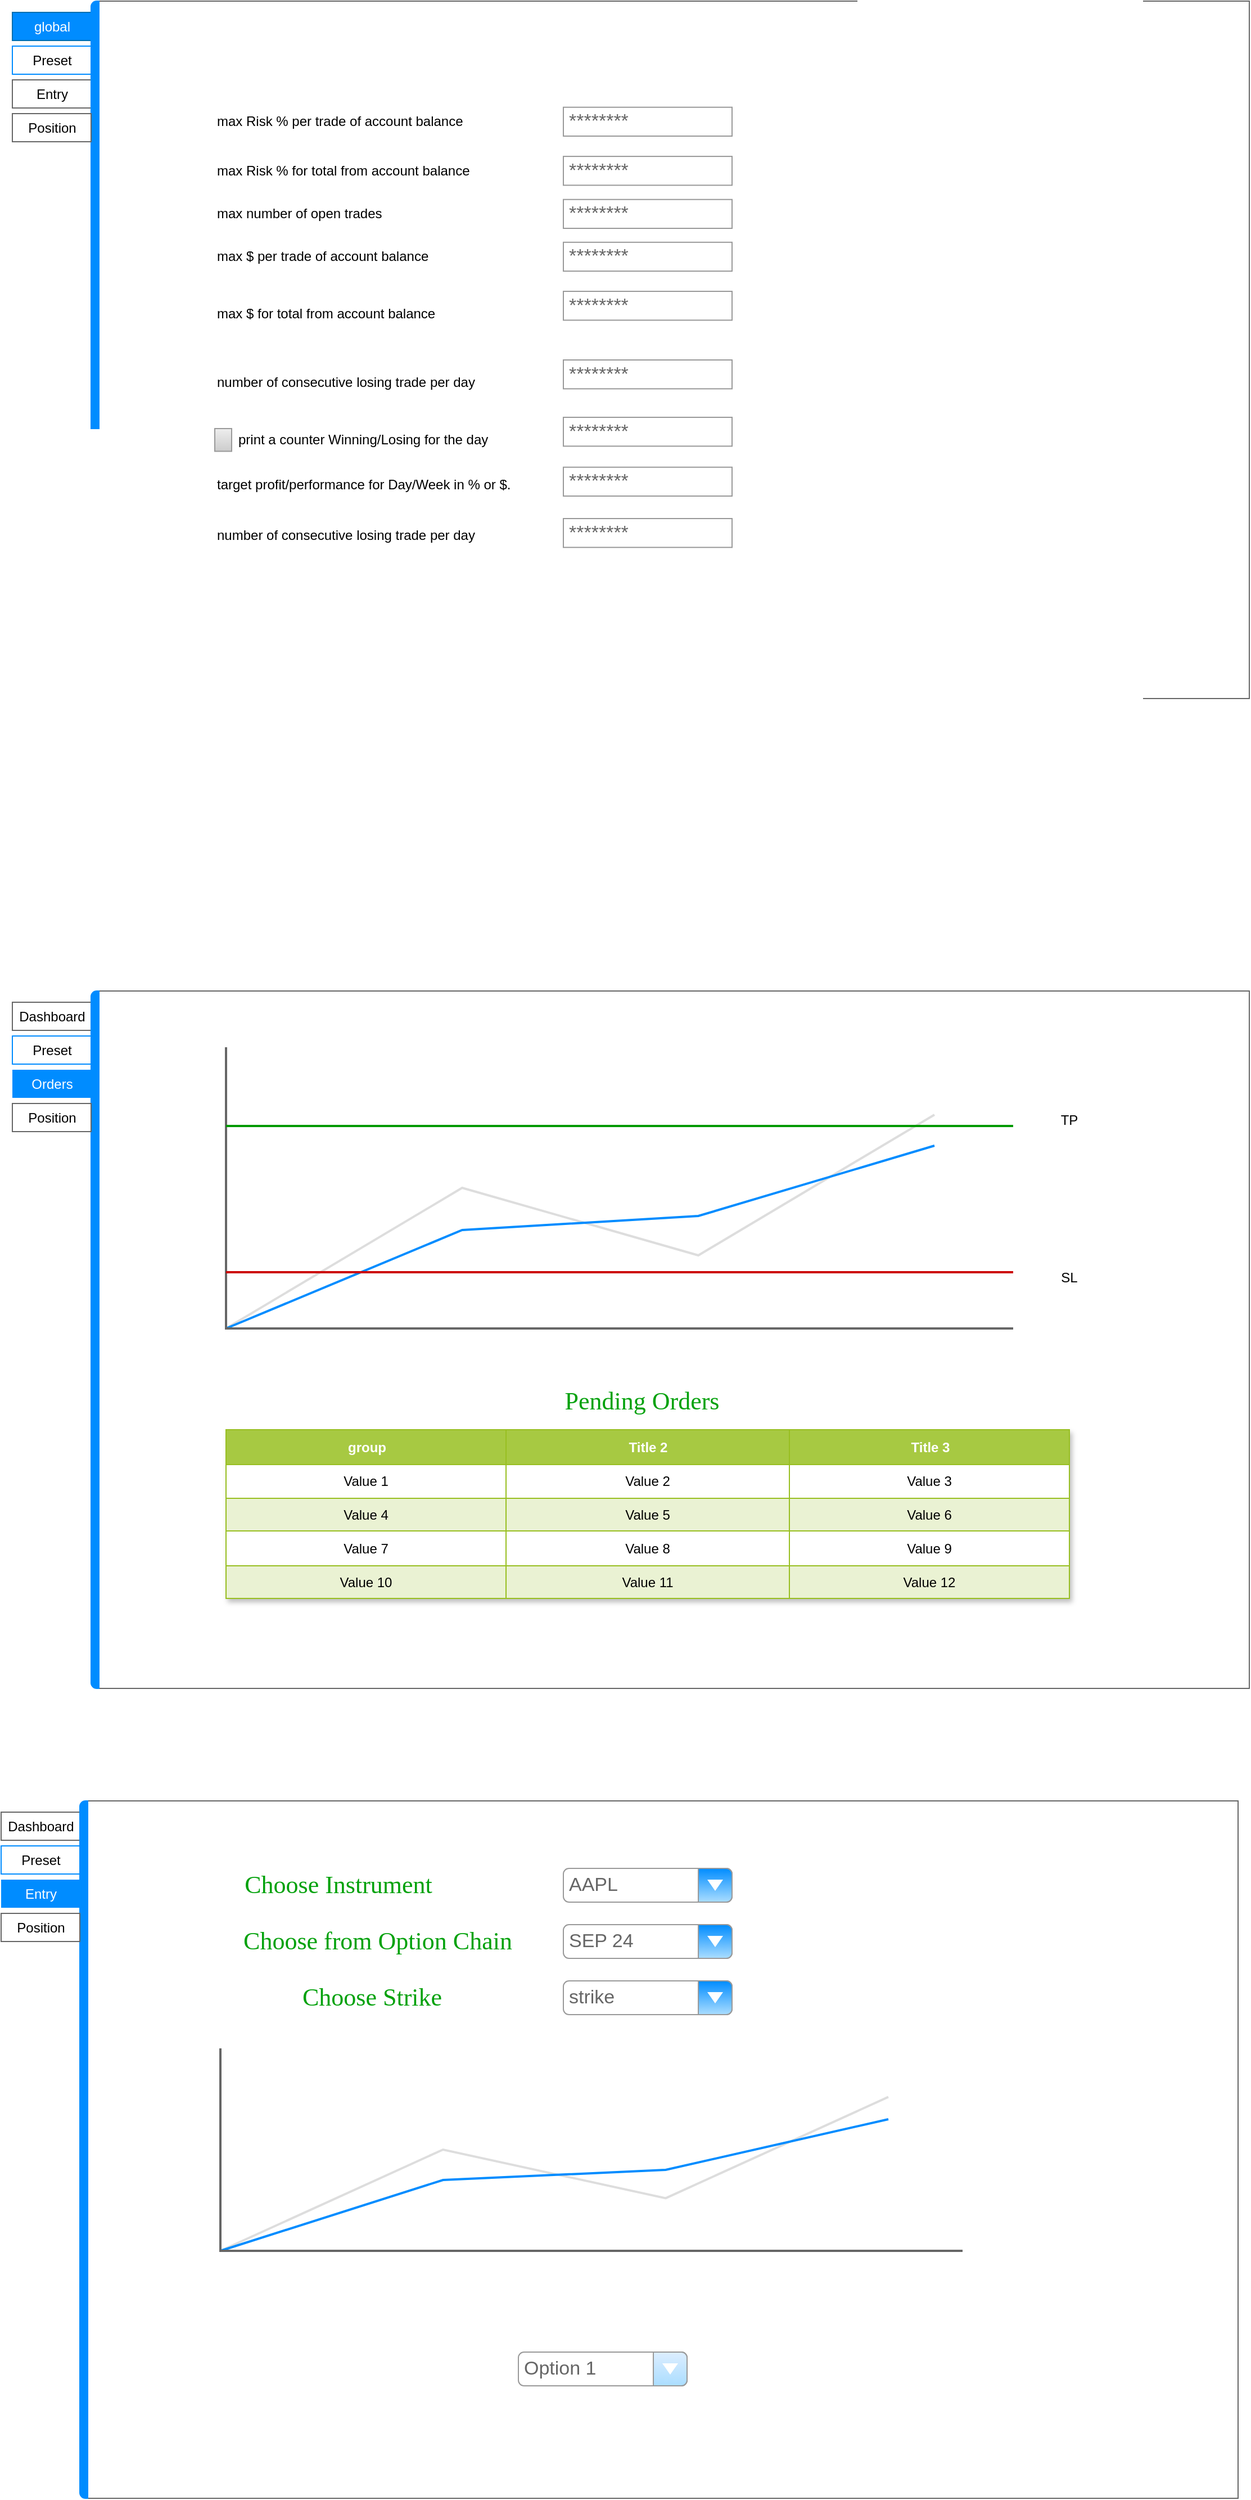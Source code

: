 <mxfile version="24.7.8">
  <diagram id="piDafpqhtRUU5qUU-vj8" name="Page-1">
    <mxGraphModel dx="1420" dy="766" grid="1" gridSize="10" guides="1" tooltips="1" connect="1" arrows="1" fold="1" page="1" pageScale="1" pageWidth="827" pageHeight="1169" math="0" shadow="0">
      <root>
        <mxCell id="0" />
        <mxCell id="1" parent="0" />
        <mxCell id="c5Jvyzz9uoEOo67B1SIw-1" value="" style="strokeWidth=1;shadow=0;dashed=0;align=center;html=1;shape=mxgraph.mockup.containers.marginRect2;rectMarginLeft=67;strokeColor=#666666;gradientColor=none;whiteSpace=wrap;labelBorderColor=none;" vertex="1" parent="1">
          <mxGeometry x="120" y="40" width="1090" height="620" as="geometry" />
        </mxCell>
        <mxCell id="c5Jvyzz9uoEOo67B1SIw-2" value="global" style="strokeColor=#006EAF;fillColor=#008CFF;strokeWidth=1;shadow=0;dashed=0;align=center;html=1;shape=mxgraph.mockup.containers.rrect;rSize=0;fontColor=#ffffff;" vertex="1" parent="c5Jvyzz9uoEOo67B1SIw-1">
          <mxGeometry width="70" height="25" relative="1" as="geometry">
            <mxPoint x="-10" y="10" as="offset" />
          </mxGeometry>
        </mxCell>
        <mxCell id="c5Jvyzz9uoEOo67B1SIw-3" value="Preset" style="strokeWidth=1;shadow=0;dashed=0;align=center;html=1;shape=mxgraph.mockup.containers.rrect;rSize=0;strokeColor=#008cff;fillColor=none;fontColor=default;" vertex="1" parent="c5Jvyzz9uoEOo67B1SIw-1">
          <mxGeometry width="70" height="25" relative="1" as="geometry">
            <mxPoint x="-10" y="40" as="offset" />
          </mxGeometry>
        </mxCell>
        <mxCell id="c5Jvyzz9uoEOo67B1SIw-4" value="Entry" style="strokeColor=inherit;fillColor=inherit;gradientColor=inherit;strokeWidth=1;shadow=0;dashed=0;align=center;html=1;shape=mxgraph.mockup.containers.rrect;rSize=0;" vertex="1" parent="c5Jvyzz9uoEOo67B1SIw-1">
          <mxGeometry width="70" height="25" relative="1" as="geometry">
            <mxPoint x="-10" y="70" as="offset" />
          </mxGeometry>
        </mxCell>
        <mxCell id="c5Jvyzz9uoEOo67B1SIw-5" value="" style="strokeWidth=1;shadow=0;dashed=0;align=center;html=1;shape=mxgraph.mockup.containers.leftButton;rSize=5;strokeColor=#008cff;fillColor=#008cff;resizeHeight=1;movable=0;deletable=0;" vertex="1" parent="c5Jvyzz9uoEOo67B1SIw-1">
          <mxGeometry width="7" height="620.0" relative="1" as="geometry">
            <mxPoint x="60" as="offset" />
          </mxGeometry>
        </mxCell>
        <mxCell id="c5Jvyzz9uoEOo67B1SIw-21" value="Position" style="strokeColor=inherit;fillColor=inherit;gradientColor=inherit;strokeWidth=1;shadow=0;dashed=0;align=center;html=1;shape=mxgraph.mockup.containers.rrect;rSize=0;" vertex="1" parent="c5Jvyzz9uoEOo67B1SIw-1">
          <mxGeometry width="70" height="25" relative="1" as="geometry">
            <mxPoint x="-10" y="100" as="offset" />
          </mxGeometry>
        </mxCell>
        <mxCell id="c5Jvyzz9uoEOo67B1SIw-46" value="max number of open trades" style="text;strokeColor=none;align=left;fillColor=none;html=1;verticalAlign=middle;whiteSpace=wrap;rounded=0;" vertex="1" parent="c5Jvyzz9uoEOo67B1SIw-1">
          <mxGeometry x="170" y="182" width="240" height="14.35" as="geometry" />
        </mxCell>
        <mxCell id="c5Jvyzz9uoEOo67B1SIw-56" value="max Risk % per trade of account balance" style="text;strokeColor=none;align=left;fillColor=none;html=1;verticalAlign=middle;whiteSpace=wrap;rounded=0;" vertex="1" parent="c5Jvyzz9uoEOo67B1SIw-1">
          <mxGeometry x="170" y="94.35" width="240" height="25.65" as="geometry" />
        </mxCell>
        <mxCell id="c5Jvyzz9uoEOo67B1SIw-57" value="********" style="strokeWidth=1;shadow=0;dashed=0;align=center;html=1;shape=mxgraph.mockup.forms.pwField;strokeColor=#999999;mainText=;align=left;fontColor=#666666;fontSize=17;spacingLeft=3;" vertex="1" parent="c5Jvyzz9uoEOo67B1SIw-1">
          <mxGeometry x="480" y="94.35" width="150" height="25.65" as="geometry" />
        </mxCell>
        <mxCell id="c5Jvyzz9uoEOo67B1SIw-58" value="max Risk % for total from account balance" style="text;strokeColor=none;align=left;fillColor=none;html=1;verticalAlign=middle;whiteSpace=wrap;rounded=0;" vertex="1" parent="c5Jvyzz9uoEOo67B1SIw-1">
          <mxGeometry x="170" y="140" width="240" height="21.74" as="geometry" />
        </mxCell>
        <mxCell id="c5Jvyzz9uoEOo67B1SIw-62" value="max $ per trade of account balance" style="text;strokeColor=none;align=left;fillColor=none;html=1;verticalAlign=middle;whiteSpace=wrap;rounded=0;" vertex="1" parent="c5Jvyzz9uoEOo67B1SIw-1">
          <mxGeometry x="170" y="217" width="240" height="20.43" as="geometry" />
        </mxCell>
        <mxCell id="c5Jvyzz9uoEOo67B1SIw-64" value="max $ for total from account balance" style="text;strokeColor=none;align=left;fillColor=none;html=1;verticalAlign=middle;whiteSpace=wrap;rounded=0;" vertex="1" parent="c5Jvyzz9uoEOo67B1SIw-1">
          <mxGeometry x="170" y="258" width="240" height="40.435" as="geometry" />
        </mxCell>
        <mxCell id="c5Jvyzz9uoEOo67B1SIw-66" value="print a counter Winning/Losing for the day" style="strokeWidth=1;shadow=0;dashed=0;align=left;html=1;shape=mxgraph.mockup.forms.rrect;rSize=0;fillColor=#eeeeee;strokeColor=#999999;gradientColor=#cccccc;align=left;spacingLeft=4;labelPosition=right;" vertex="1" parent="c5Jvyzz9uoEOo67B1SIw-1">
          <mxGeometry x="170" y="380" width="15" height="20.217" as="geometry" />
        </mxCell>
        <mxCell id="c5Jvyzz9uoEOo67B1SIw-67" value="number of consecutive losing trade per day" style="text;strokeColor=none;align=left;fillColor=none;html=1;verticalAlign=middle;whiteSpace=wrap;rounded=0;" vertex="1" parent="c5Jvyzz9uoEOo67B1SIw-1">
          <mxGeometry x="170" y="319" width="240" height="40.435" as="geometry" />
        </mxCell>
        <mxCell id="c5Jvyzz9uoEOo67B1SIw-88" value="target profit/performance for Day/Week in % or $.&amp;nbsp;" style="text;strokeColor=none;align=left;fillColor=none;html=1;verticalAlign=middle;whiteSpace=wrap;rounded=0;" vertex="1" parent="c5Jvyzz9uoEOo67B1SIw-1">
          <mxGeometry x="170" y="420" width="290" height="20" as="geometry" />
        </mxCell>
        <mxCell id="c5Jvyzz9uoEOo67B1SIw-93" value="********" style="strokeWidth=1;shadow=0;dashed=0;align=center;html=1;shape=mxgraph.mockup.forms.pwField;strokeColor=#999999;mainText=;align=left;fontColor=#666666;fontSize=17;spacingLeft=3;" vertex="1" parent="c5Jvyzz9uoEOo67B1SIw-1">
          <mxGeometry x="480" y="138.04" width="150" height="25.65" as="geometry" />
        </mxCell>
        <mxCell id="c5Jvyzz9uoEOo67B1SIw-94" value="********" style="strokeWidth=1;shadow=0;dashed=0;align=center;html=1;shape=mxgraph.mockup.forms.pwField;strokeColor=#999999;mainText=;align=left;fontColor=#666666;fontSize=17;spacingLeft=3;" vertex="1" parent="c5Jvyzz9uoEOo67B1SIw-1">
          <mxGeometry x="480" y="176.35" width="150" height="25.65" as="geometry" />
        </mxCell>
        <mxCell id="c5Jvyzz9uoEOo67B1SIw-95" value="********" style="strokeWidth=1;shadow=0;dashed=0;align=center;html=1;shape=mxgraph.mockup.forms.pwField;strokeColor=#999999;mainText=;align=left;fontColor=#666666;fontSize=17;spacingLeft=3;" vertex="1" parent="c5Jvyzz9uoEOo67B1SIw-1">
          <mxGeometry x="480" y="214.39" width="150" height="25.65" as="geometry" />
        </mxCell>
        <mxCell id="c5Jvyzz9uoEOo67B1SIw-96" value="********" style="strokeWidth=1;shadow=0;dashed=0;align=center;html=1;shape=mxgraph.mockup.forms.pwField;strokeColor=#999999;mainText=;align=left;fontColor=#666666;fontSize=17;spacingLeft=3;" vertex="1" parent="c5Jvyzz9uoEOo67B1SIw-1">
          <mxGeometry x="480" y="258" width="150" height="25.65" as="geometry" />
        </mxCell>
        <mxCell id="c5Jvyzz9uoEOo67B1SIw-97" value="********" style="strokeWidth=1;shadow=0;dashed=0;align=center;html=1;shape=mxgraph.mockup.forms.pwField;strokeColor=#999999;mainText=;align=left;fontColor=#666666;fontSize=17;spacingLeft=3;" vertex="1" parent="c5Jvyzz9uoEOo67B1SIw-1">
          <mxGeometry x="480" y="319" width="150" height="25.65" as="geometry" />
        </mxCell>
        <mxCell id="c5Jvyzz9uoEOo67B1SIw-98" value="********" style="strokeWidth=1;shadow=0;dashed=0;align=center;html=1;shape=mxgraph.mockup.forms.pwField;strokeColor=#999999;mainText=;align=left;fontColor=#666666;fontSize=17;spacingLeft=3;" vertex="1" parent="c5Jvyzz9uoEOo67B1SIw-1">
          <mxGeometry x="480" y="370" width="150" height="25.65" as="geometry" />
        </mxCell>
        <mxCell id="c5Jvyzz9uoEOo67B1SIw-99" value="********" style="strokeWidth=1;shadow=0;dashed=0;align=center;html=1;shape=mxgraph.mockup.forms.pwField;strokeColor=#999999;mainText=;align=left;fontColor=#666666;fontSize=17;spacingLeft=3;" vertex="1" parent="c5Jvyzz9uoEOo67B1SIw-1">
          <mxGeometry x="480" y="414.35" width="150" height="25.65" as="geometry" />
        </mxCell>
        <mxCell id="c5Jvyzz9uoEOo67B1SIw-100" value="********" style="strokeWidth=1;shadow=0;dashed=0;align=center;html=1;shape=mxgraph.mockup.forms.pwField;strokeColor=#999999;mainText=;align=left;fontColor=#666666;fontSize=17;spacingLeft=3;" vertex="1" parent="c5Jvyzz9uoEOo67B1SIw-1">
          <mxGeometry x="480" y="460" width="150" height="25.65" as="geometry" />
        </mxCell>
        <mxCell id="c5Jvyzz9uoEOo67B1SIw-91" value="number of consecutive losing trade per day" style="text;strokeColor=none;align=left;fillColor=none;html=1;verticalAlign=middle;whiteSpace=wrap;rounded=0;" vertex="1" parent="1">
          <mxGeometry x="290" y="500.43" width="240" height="29.57" as="geometry" />
        </mxCell>
        <mxCell id="c5Jvyzz9uoEOo67B1SIw-101" value="" style="strokeWidth=1;shadow=0;dashed=0;align=center;html=1;shape=mxgraph.mockup.containers.marginRect2;rectMarginLeft=67;strokeColor=#666666;gradientColor=none;whiteSpace=wrap;labelBorderColor=none;" vertex="1" parent="1">
          <mxGeometry x="120" y="920" width="1090" height="620" as="geometry" />
        </mxCell>
        <mxCell id="c5Jvyzz9uoEOo67B1SIw-102" value="Dashboard" style="strokeColor=inherit;fillColor=inherit;gradientColor=inherit;strokeWidth=1;shadow=0;dashed=0;align=center;html=1;shape=mxgraph.mockup.containers.rrect;rSize=0;" vertex="1" parent="c5Jvyzz9uoEOo67B1SIw-101">
          <mxGeometry width="70" height="25" relative="1" as="geometry">
            <mxPoint x="-10" y="10" as="offset" />
          </mxGeometry>
        </mxCell>
        <mxCell id="c5Jvyzz9uoEOo67B1SIw-103" value="Preset" style="strokeWidth=1;shadow=0;dashed=0;align=center;html=1;shape=mxgraph.mockup.containers.rrect;rSize=0;strokeColor=#008cff;fillColor=#FFFFFF;fontColor=#000000;" vertex="1" parent="c5Jvyzz9uoEOo67B1SIw-101">
          <mxGeometry width="70" height="25" relative="1" as="geometry">
            <mxPoint x="-10" y="40" as="offset" />
          </mxGeometry>
        </mxCell>
        <mxCell id="c5Jvyzz9uoEOo67B1SIw-104" value="Orders" style="strokeColor=none;fillColor=#008CFF;strokeWidth=1;shadow=0;dashed=0;align=center;html=1;shape=mxgraph.mockup.containers.rrect;rSize=0;labelBackgroundColor=none;fontColor=#ffffff;" vertex="1" parent="c5Jvyzz9uoEOo67B1SIw-101">
          <mxGeometry width="70" height="25" relative="1" as="geometry">
            <mxPoint x="-10" y="70" as="offset" />
          </mxGeometry>
        </mxCell>
        <mxCell id="c5Jvyzz9uoEOo67B1SIw-105" value="" style="strokeWidth=1;shadow=0;dashed=0;align=center;html=1;shape=mxgraph.mockup.containers.leftButton;rSize=5;strokeColor=#008cff;fillColor=#008cff;resizeHeight=1;movable=0;deletable=0;" vertex="1" parent="c5Jvyzz9uoEOo67B1SIw-101">
          <mxGeometry width="7" height="620.0" relative="1" as="geometry">
            <mxPoint x="60" as="offset" />
          </mxGeometry>
        </mxCell>
        <mxCell id="c5Jvyzz9uoEOo67B1SIw-106" value="Position" style="strokeColor=inherit;fillColor=inherit;gradientColor=inherit;strokeWidth=1;shadow=0;dashed=0;align=center;html=1;shape=mxgraph.mockup.containers.rrect;rSize=0;" vertex="1" parent="c5Jvyzz9uoEOo67B1SIw-101">
          <mxGeometry width="70" height="25" relative="1" as="geometry">
            <mxPoint x="-10" y="100" as="offset" />
          </mxGeometry>
        </mxCell>
        <mxCell id="c5Jvyzz9uoEOo67B1SIw-147" value="" style="verticalLabelPosition=bottom;shadow=0;dashed=0;align=center;html=1;verticalAlign=top;strokeWidth=1;shape=mxgraph.mockup.graphics.lineChart;strokeColor=none;strokeColor2=#666666;strokeColor3=#008cff;strokeColor4=#dddddd;" vertex="1" parent="c5Jvyzz9uoEOo67B1SIw-101">
          <mxGeometry x="180" y="50" width="700" height="250" as="geometry" />
        </mxCell>
        <mxCell id="c5Jvyzz9uoEOo67B1SIw-148" value="" style="verticalLabelPosition=bottom;shadow=0;dashed=0;align=center;html=1;verticalAlign=top;strokeWidth=2;shape=mxgraph.mockup.markup.line;strokeColor=#009900;" vertex="1" parent="c5Jvyzz9uoEOo67B1SIw-101">
          <mxGeometry x="180" y="110" width="700" height="20" as="geometry" />
        </mxCell>
        <mxCell id="c5Jvyzz9uoEOo67B1SIw-149" value="" style="verticalLabelPosition=bottom;shadow=0;dashed=0;align=center;html=1;verticalAlign=top;strokeWidth=2;shape=mxgraph.mockup.markup.line;strokeColor=#CC0000;" vertex="1" parent="c5Jvyzz9uoEOo67B1SIw-101">
          <mxGeometry x="180" y="240" width="700" height="20" as="geometry" />
        </mxCell>
        <mxCell id="c5Jvyzz9uoEOo67B1SIw-151" value="TP" style="text;strokeColor=none;align=center;fillColor=none;html=1;verticalAlign=middle;whiteSpace=wrap;rounded=0;" vertex="1" parent="c5Jvyzz9uoEOo67B1SIw-101">
          <mxGeometry x="900" y="100" width="60" height="30" as="geometry" />
        </mxCell>
        <mxCell id="c5Jvyzz9uoEOo67B1SIw-152" value="SL" style="text;strokeColor=none;align=center;fillColor=none;html=1;verticalAlign=middle;whiteSpace=wrap;rounded=0;" vertex="1" parent="c5Jvyzz9uoEOo67B1SIw-101">
          <mxGeometry x="900" y="240" width="60" height="30" as="geometry" />
        </mxCell>
        <mxCell id="c5Jvyzz9uoEOo67B1SIw-174" value="Pending Orders" style="text;strokeColor=none;align=center;fillColor=none;html=1;verticalAlign=middle;whiteSpace=wrap;rounded=0;fontColor=#00A10A;fontFamily=Comic Sans MS;fontSize=22;" vertex="1" parent="c5Jvyzz9uoEOo67B1SIw-101">
          <mxGeometry x="180" y="350" width="740" height="30" as="geometry" />
        </mxCell>
        <mxCell id="c5Jvyzz9uoEOo67B1SIw-153" value="Assets" style="childLayout=tableLayout;recursiveResize=0;strokeColor=#98bf21;fillColor=#A7C942;shadow=1;" vertex="1" parent="1">
          <mxGeometry x="300" y="1310" width="750" height="150" as="geometry" />
        </mxCell>
        <mxCell id="c5Jvyzz9uoEOo67B1SIw-154" style="shape=tableRow;horizontal=0;startSize=0;swimlaneHead=0;swimlaneBody=0;top=0;left=0;bottom=0;right=0;dropTarget=0;collapsible=0;recursiveResize=0;expand=0;fontStyle=0;strokeColor=inherit;fillColor=#ffffff;" vertex="1" parent="c5Jvyzz9uoEOo67B1SIw-153">
          <mxGeometry width="750" height="31" as="geometry" />
        </mxCell>
        <mxCell id="c5Jvyzz9uoEOo67B1SIw-155" value="group" style="connectable=0;recursiveResize=0;strokeColor=inherit;fillColor=#A7C942;align=center;fontStyle=1;fontColor=#FFFFFF;html=1;" vertex="1" parent="c5Jvyzz9uoEOo67B1SIw-154">
          <mxGeometry width="249" height="31" as="geometry">
            <mxRectangle width="249" height="31" as="alternateBounds" />
          </mxGeometry>
        </mxCell>
        <mxCell id="c5Jvyzz9uoEOo67B1SIw-156" value="Title 2" style="connectable=0;recursiveResize=0;strokeColor=inherit;fillColor=#A7C942;align=center;fontStyle=1;fontColor=#FFFFFF;html=1;" vertex="1" parent="c5Jvyzz9uoEOo67B1SIw-154">
          <mxGeometry x="249" width="252" height="31" as="geometry">
            <mxRectangle width="252" height="31" as="alternateBounds" />
          </mxGeometry>
        </mxCell>
        <mxCell id="c5Jvyzz9uoEOo67B1SIw-157" value="Title 3" style="connectable=0;recursiveResize=0;strokeColor=inherit;fillColor=#A7C942;align=center;fontStyle=1;fontColor=#FFFFFF;html=1;" vertex="1" parent="c5Jvyzz9uoEOo67B1SIw-154">
          <mxGeometry x="501" width="249" height="31" as="geometry">
            <mxRectangle width="249" height="31" as="alternateBounds" />
          </mxGeometry>
        </mxCell>
        <mxCell id="c5Jvyzz9uoEOo67B1SIw-158" value="" style="shape=tableRow;horizontal=0;startSize=0;swimlaneHead=0;swimlaneBody=0;top=0;left=0;bottom=0;right=0;dropTarget=0;collapsible=0;recursiveResize=0;expand=0;fontStyle=0;strokeColor=inherit;fillColor=#ffffff;" vertex="1" parent="c5Jvyzz9uoEOo67B1SIw-153">
          <mxGeometry y="31" width="750" height="30" as="geometry" />
        </mxCell>
        <mxCell id="c5Jvyzz9uoEOo67B1SIw-159" value="Value 1" style="connectable=0;recursiveResize=0;strokeColor=inherit;fillColor=inherit;align=center;whiteSpace=wrap;html=1;" vertex="1" parent="c5Jvyzz9uoEOo67B1SIw-158">
          <mxGeometry width="249" height="30" as="geometry">
            <mxRectangle width="249" height="30" as="alternateBounds" />
          </mxGeometry>
        </mxCell>
        <mxCell id="c5Jvyzz9uoEOo67B1SIw-160" value="Value 2" style="connectable=0;recursiveResize=0;strokeColor=inherit;fillColor=inherit;align=center;whiteSpace=wrap;html=1;" vertex="1" parent="c5Jvyzz9uoEOo67B1SIw-158">
          <mxGeometry x="249" width="252" height="30" as="geometry">
            <mxRectangle width="252" height="30" as="alternateBounds" />
          </mxGeometry>
        </mxCell>
        <mxCell id="c5Jvyzz9uoEOo67B1SIw-161" value="Value 3" style="connectable=0;recursiveResize=0;strokeColor=inherit;fillColor=inherit;align=center;whiteSpace=wrap;html=1;" vertex="1" parent="c5Jvyzz9uoEOo67B1SIw-158">
          <mxGeometry x="501" width="249" height="30" as="geometry">
            <mxRectangle width="249" height="30" as="alternateBounds" />
          </mxGeometry>
        </mxCell>
        <mxCell id="c5Jvyzz9uoEOo67B1SIw-162" value="" style="shape=tableRow;horizontal=0;startSize=0;swimlaneHead=0;swimlaneBody=0;top=0;left=0;bottom=0;right=0;dropTarget=0;collapsible=0;recursiveResize=0;expand=0;fontStyle=1;strokeColor=inherit;fillColor=#EAF2D3;" vertex="1" parent="c5Jvyzz9uoEOo67B1SIw-153">
          <mxGeometry y="61" width="750" height="29" as="geometry" />
        </mxCell>
        <mxCell id="c5Jvyzz9uoEOo67B1SIw-163" value="Value 4" style="connectable=0;recursiveResize=0;strokeColor=inherit;fillColor=inherit;whiteSpace=wrap;html=1;" vertex="1" parent="c5Jvyzz9uoEOo67B1SIw-162">
          <mxGeometry width="249" height="29" as="geometry">
            <mxRectangle width="249" height="29" as="alternateBounds" />
          </mxGeometry>
        </mxCell>
        <mxCell id="c5Jvyzz9uoEOo67B1SIw-164" value="Value 5" style="connectable=0;recursiveResize=0;strokeColor=inherit;fillColor=inherit;whiteSpace=wrap;html=1;" vertex="1" parent="c5Jvyzz9uoEOo67B1SIw-162">
          <mxGeometry x="249" width="252" height="29" as="geometry">
            <mxRectangle width="252" height="29" as="alternateBounds" />
          </mxGeometry>
        </mxCell>
        <mxCell id="c5Jvyzz9uoEOo67B1SIw-165" value="Value 6" style="connectable=0;recursiveResize=0;strokeColor=inherit;fillColor=inherit;whiteSpace=wrap;html=1;" vertex="1" parent="c5Jvyzz9uoEOo67B1SIw-162">
          <mxGeometry x="501" width="249" height="29" as="geometry">
            <mxRectangle width="249" height="29" as="alternateBounds" />
          </mxGeometry>
        </mxCell>
        <mxCell id="c5Jvyzz9uoEOo67B1SIw-166" value="" style="shape=tableRow;horizontal=0;startSize=0;swimlaneHead=0;swimlaneBody=0;top=0;left=0;bottom=0;right=0;dropTarget=0;collapsible=0;recursiveResize=0;expand=0;fontStyle=0;strokeColor=inherit;fillColor=#ffffff;" vertex="1" parent="c5Jvyzz9uoEOo67B1SIw-153">
          <mxGeometry y="90" width="750" height="31" as="geometry" />
        </mxCell>
        <mxCell id="c5Jvyzz9uoEOo67B1SIw-167" value="Value 7" style="connectable=0;recursiveResize=0;strokeColor=inherit;fillColor=inherit;fontStyle=0;align=center;whiteSpace=wrap;html=1;" vertex="1" parent="c5Jvyzz9uoEOo67B1SIw-166">
          <mxGeometry width="249" height="31" as="geometry">
            <mxRectangle width="249" height="31" as="alternateBounds" />
          </mxGeometry>
        </mxCell>
        <mxCell id="c5Jvyzz9uoEOo67B1SIw-168" value="Value 8" style="connectable=0;recursiveResize=0;strokeColor=inherit;fillColor=inherit;fontStyle=0;align=center;whiteSpace=wrap;html=1;" vertex="1" parent="c5Jvyzz9uoEOo67B1SIw-166">
          <mxGeometry x="249" width="252" height="31" as="geometry">
            <mxRectangle width="252" height="31" as="alternateBounds" />
          </mxGeometry>
        </mxCell>
        <mxCell id="c5Jvyzz9uoEOo67B1SIw-169" value="Value 9" style="connectable=0;recursiveResize=0;strokeColor=inherit;fillColor=inherit;fontStyle=0;align=center;whiteSpace=wrap;html=1;" vertex="1" parent="c5Jvyzz9uoEOo67B1SIw-166">
          <mxGeometry x="501" width="249" height="31" as="geometry">
            <mxRectangle width="249" height="31" as="alternateBounds" />
          </mxGeometry>
        </mxCell>
        <mxCell id="c5Jvyzz9uoEOo67B1SIw-170" value="" style="shape=tableRow;horizontal=0;startSize=0;swimlaneHead=0;swimlaneBody=0;top=0;left=0;bottom=0;right=0;dropTarget=0;collapsible=0;recursiveResize=0;expand=0;fontStyle=1;strokeColor=inherit;fillColor=#EAF2D3;" vertex="1" parent="c5Jvyzz9uoEOo67B1SIw-153">
          <mxGeometry y="121" width="750" height="29" as="geometry" />
        </mxCell>
        <mxCell id="c5Jvyzz9uoEOo67B1SIw-171" value="Value 10" style="connectable=0;recursiveResize=0;strokeColor=inherit;fillColor=inherit;whiteSpace=wrap;html=1;" vertex="1" parent="c5Jvyzz9uoEOo67B1SIw-170">
          <mxGeometry width="249" height="29" as="geometry">
            <mxRectangle width="249" height="29" as="alternateBounds" />
          </mxGeometry>
        </mxCell>
        <mxCell id="c5Jvyzz9uoEOo67B1SIw-172" value="Value 11" style="connectable=0;recursiveResize=0;strokeColor=inherit;fillColor=inherit;whiteSpace=wrap;html=1;" vertex="1" parent="c5Jvyzz9uoEOo67B1SIw-170">
          <mxGeometry x="249" width="252" height="29" as="geometry">
            <mxRectangle width="252" height="29" as="alternateBounds" />
          </mxGeometry>
        </mxCell>
        <mxCell id="c5Jvyzz9uoEOo67B1SIw-173" value="Value 12" style="connectable=0;recursiveResize=0;strokeColor=inherit;fillColor=inherit;whiteSpace=wrap;html=1;" vertex="1" parent="c5Jvyzz9uoEOo67B1SIw-170">
          <mxGeometry x="501" width="249" height="29" as="geometry">
            <mxRectangle width="249" height="29" as="alternateBounds" />
          </mxGeometry>
        </mxCell>
        <mxCell id="c5Jvyzz9uoEOo67B1SIw-175" value="" style="strokeWidth=1;shadow=0;dashed=0;align=center;html=1;shape=mxgraph.mockup.containers.marginRect2;rectMarginLeft=67;strokeColor=#666666;gradientColor=none;whiteSpace=wrap;labelBorderColor=none;" vertex="1" parent="1">
          <mxGeometry x="110" y="1640" width="1090" height="620" as="geometry" />
        </mxCell>
        <mxCell id="c5Jvyzz9uoEOo67B1SIw-176" value="Dashboard" style="strokeColor=inherit;fillColor=inherit;gradientColor=inherit;strokeWidth=1;shadow=0;dashed=0;align=center;html=1;shape=mxgraph.mockup.containers.rrect;rSize=0;" vertex="1" parent="c5Jvyzz9uoEOo67B1SIw-175">
          <mxGeometry width="70" height="25" relative="1" as="geometry">
            <mxPoint x="-10" y="10" as="offset" />
          </mxGeometry>
        </mxCell>
        <mxCell id="c5Jvyzz9uoEOo67B1SIw-177" value="Preset" style="strokeWidth=1;shadow=0;dashed=0;align=center;html=1;shape=mxgraph.mockup.containers.rrect;rSize=0;strokeColor=#008cff;fillColor=#FFFFFF;fontColor=#000000;" vertex="1" parent="c5Jvyzz9uoEOo67B1SIw-175">
          <mxGeometry width="70" height="25" relative="1" as="geometry">
            <mxPoint x="-10" y="40" as="offset" />
          </mxGeometry>
        </mxCell>
        <mxCell id="c5Jvyzz9uoEOo67B1SIw-178" value="Entry" style="strokeColor=none;fillColor=#008CFF;strokeWidth=1;shadow=0;dashed=0;align=center;html=1;shape=mxgraph.mockup.containers.rrect;rSize=0;labelBackgroundColor=none;fontColor=#ffffff;" vertex="1" parent="c5Jvyzz9uoEOo67B1SIw-175">
          <mxGeometry width="70" height="25" relative="1" as="geometry">
            <mxPoint x="-10" y="70" as="offset" />
          </mxGeometry>
        </mxCell>
        <mxCell id="c5Jvyzz9uoEOo67B1SIw-179" value="" style="strokeWidth=1;shadow=0;dashed=0;align=center;html=1;shape=mxgraph.mockup.containers.leftButton;rSize=5;strokeColor=#008cff;fillColor=#008cff;resizeHeight=1;movable=0;deletable=0;" vertex="1" parent="c5Jvyzz9uoEOo67B1SIw-175">
          <mxGeometry width="7" height="620.0" relative="1" as="geometry">
            <mxPoint x="60" as="offset" />
          </mxGeometry>
        </mxCell>
        <mxCell id="c5Jvyzz9uoEOo67B1SIw-180" value="Position" style="strokeColor=inherit;fillColor=inherit;gradientColor=inherit;strokeWidth=1;shadow=0;dashed=0;align=center;html=1;shape=mxgraph.mockup.containers.rrect;rSize=0;" vertex="1" parent="c5Jvyzz9uoEOo67B1SIw-175">
          <mxGeometry width="70" height="25" relative="1" as="geometry">
            <mxPoint x="-10" y="100" as="offset" />
          </mxGeometry>
        </mxCell>
        <mxCell id="c5Jvyzz9uoEOo67B1SIw-181" value="" style="verticalLabelPosition=bottom;shadow=0;dashed=0;align=center;html=1;verticalAlign=top;strokeWidth=1;shape=mxgraph.mockup.graphics.lineChart;strokeColor=none;strokeColor2=#666666;strokeColor3=#008cff;strokeColor4=#dddddd;" vertex="1" parent="c5Jvyzz9uoEOo67B1SIw-175">
          <mxGeometry x="185" y="220" width="660" height="180" as="geometry" />
        </mxCell>
        <mxCell id="c5Jvyzz9uoEOo67B1SIw-187" value="Choose Instrument" style="text;strokeColor=none;align=center;fillColor=none;html=1;verticalAlign=middle;whiteSpace=wrap;rounded=0;fontColor=#00A10A;fontFamily=Comic Sans MS;fontSize=22;" vertex="1" parent="c5Jvyzz9uoEOo67B1SIw-175">
          <mxGeometry x="180" y="60" width="220" height="30" as="geometry" />
        </mxCell>
        <mxCell id="c5Jvyzz9uoEOo67B1SIw-188" value="AAPL" style="strokeWidth=1;shadow=0;dashed=0;align=center;html=1;shape=mxgraph.mockup.forms.comboBox;strokeColor=#999999;fillColor=#008CFF;align=left;fillColor2=#aaddff;mainText=;fontColor=#666666;fontSize=17;spacingLeft=3;" vertex="1" parent="c5Jvyzz9uoEOo67B1SIw-175">
          <mxGeometry x="490" y="60" width="150" height="30" as="geometry" />
        </mxCell>
        <mxCell id="c5Jvyzz9uoEOo67B1SIw-189" value="Choose from Option Chain" style="text;strokeColor=none;align=center;fillColor=none;html=1;verticalAlign=middle;whiteSpace=wrap;rounded=0;fontColor=#00A10A;fontFamily=Comic Sans MS;fontSize=22;" vertex="1" parent="c5Jvyzz9uoEOo67B1SIw-175">
          <mxGeometry x="185" y="110" width="280" height="30" as="geometry" />
        </mxCell>
        <mxCell id="c5Jvyzz9uoEOo67B1SIw-190" value="SEP 24" style="strokeWidth=1;shadow=0;dashed=0;align=center;html=1;shape=mxgraph.mockup.forms.comboBox;strokeColor=#999999;fillColor=#008CFF;align=left;fillColor2=#aaddff;mainText=;fontColor=#666666;fontSize=17;spacingLeft=3;" vertex="1" parent="c5Jvyzz9uoEOo67B1SIw-175">
          <mxGeometry x="490" y="110" width="150" height="30" as="geometry" />
        </mxCell>
        <mxCell id="c5Jvyzz9uoEOo67B1SIw-191" value="Choose Strike" style="text;strokeColor=none;align=center;fillColor=none;html=1;verticalAlign=middle;whiteSpace=wrap;rounded=0;fontColor=#00A10A;fontFamily=Comic Sans MS;fontSize=22;" vertex="1" parent="c5Jvyzz9uoEOo67B1SIw-175">
          <mxGeometry x="180" y="160" width="280" height="30" as="geometry" />
        </mxCell>
        <mxCell id="c5Jvyzz9uoEOo67B1SIw-192" value="strike" style="strokeWidth=1;shadow=0;dashed=0;align=center;html=1;shape=mxgraph.mockup.forms.comboBox;strokeColor=#999999;fillColor=#008CFF;align=left;fillColor2=#aaddff;mainText=;fontColor=#666666;fontSize=17;spacingLeft=3;" vertex="1" parent="c5Jvyzz9uoEOo67B1SIw-175">
          <mxGeometry x="490" y="160" width="150" height="30" as="geometry" />
        </mxCell>
        <mxCell id="c5Jvyzz9uoEOo67B1SIw-196" value="Option 1" style="strokeWidth=1;shadow=0;dashed=0;align=center;html=1;shape=mxgraph.mockup.forms.comboBox;strokeColor=#999999;fillColor=#ddeeff;align=left;fillColor2=#aaddff;mainText=;fontColor=#666666;fontSize=17;spacingLeft=3;" vertex="1" parent="c5Jvyzz9uoEOo67B1SIw-175">
          <mxGeometry x="450" y="490" width="150" height="30" as="geometry" />
        </mxCell>
      </root>
    </mxGraphModel>
  </diagram>
</mxfile>
